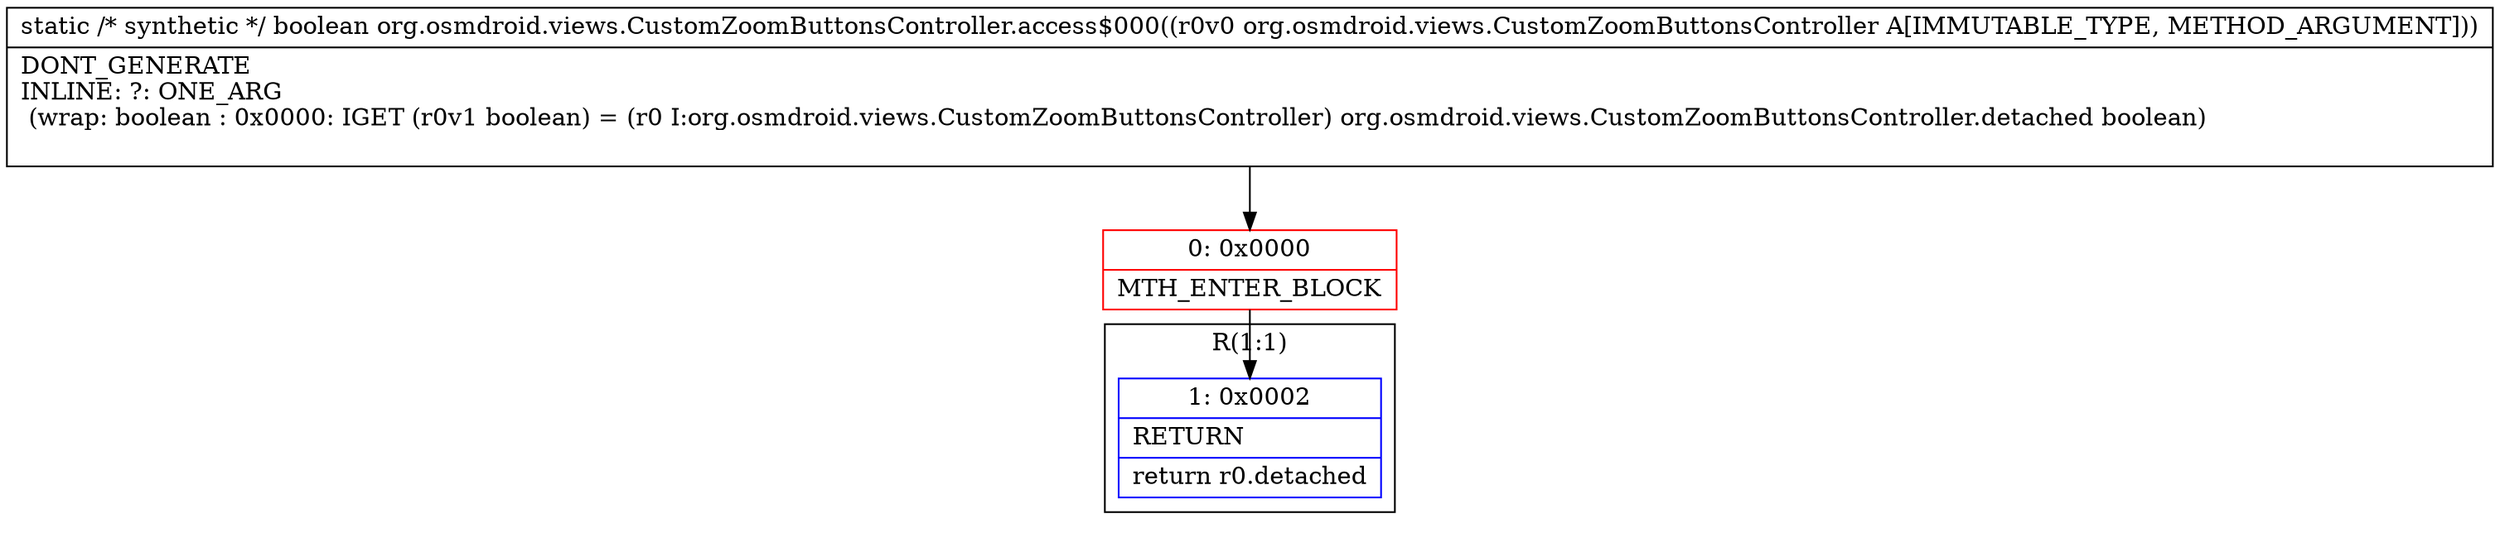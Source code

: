 digraph "CFG fororg.osmdroid.views.CustomZoomButtonsController.access$000(Lorg\/osmdroid\/views\/CustomZoomButtonsController;)Z" {
subgraph cluster_Region_1316434339 {
label = "R(1:1)";
node [shape=record,color=blue];
Node_1 [shape=record,label="{1\:\ 0x0002|RETURN\l|return r0.detached\l}"];
}
Node_0 [shape=record,color=red,label="{0\:\ 0x0000|MTH_ENTER_BLOCK\l}"];
MethodNode[shape=record,label="{static \/* synthetic *\/ boolean org.osmdroid.views.CustomZoomButtonsController.access$000((r0v0 org.osmdroid.views.CustomZoomButtonsController A[IMMUTABLE_TYPE, METHOD_ARGUMENT]))  | DONT_GENERATE\lINLINE: ?: ONE_ARG  \l  (wrap: boolean : 0x0000: IGET  (r0v1 boolean) = (r0 I:org.osmdroid.views.CustomZoomButtonsController) org.osmdroid.views.CustomZoomButtonsController.detached boolean)\l\l}"];
MethodNode -> Node_0;
Node_0 -> Node_1;
}

